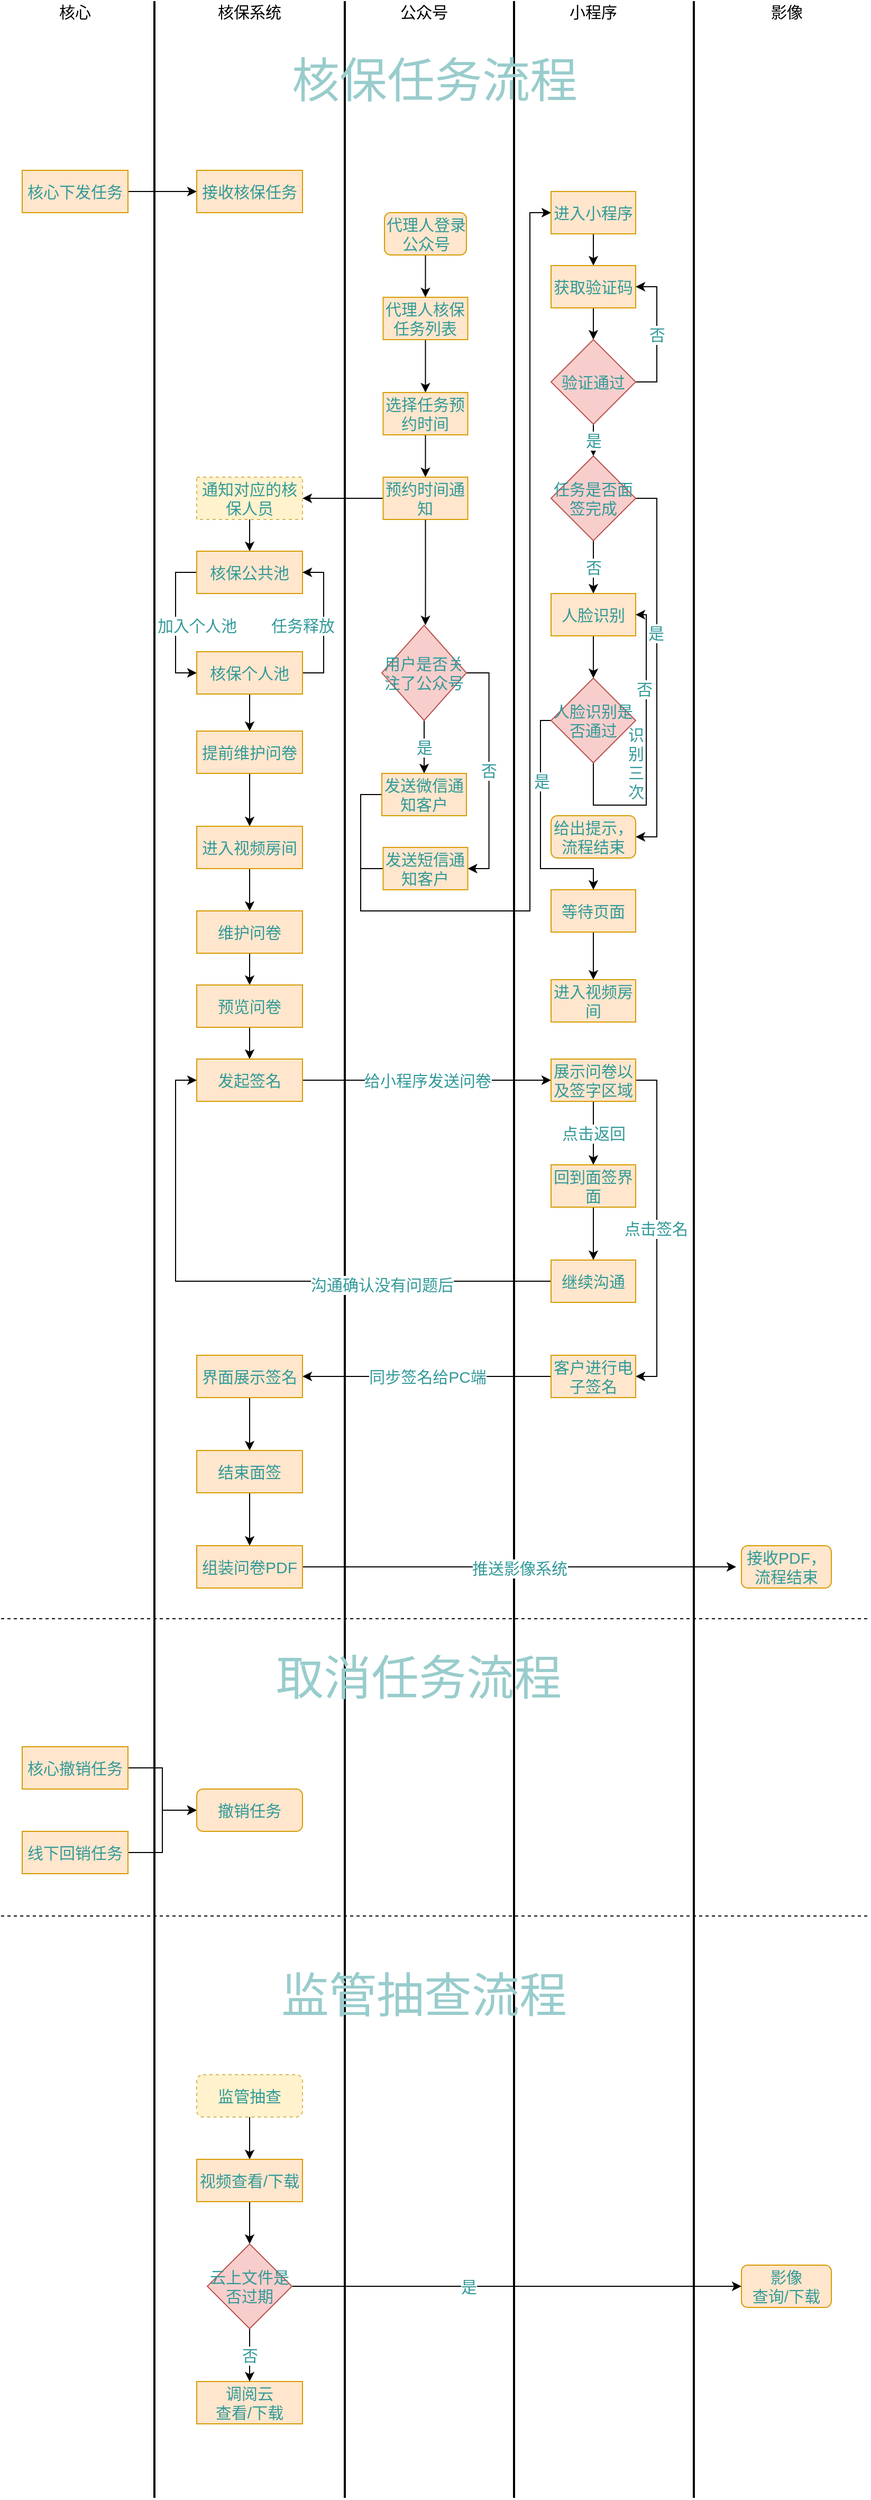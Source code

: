<mxfile version="13.6.6" type="github">
  <diagram id="C5RBs43oDa-KdzZeNtuy" name="Page-1">
    <mxGraphModel dx="1038" dy="1700" grid="1" gridSize="10" guides="1" tooltips="1" connect="1" arrows="1" fold="1" page="1" pageScale="1" pageWidth="827" pageHeight="1169" math="0" shadow="0">
      <root>
        <mxCell id="WIyWlLk6GJQsqaUBKTNV-0" />
        <mxCell id="WIyWlLk6GJQsqaUBKTNV-1" parent="WIyWlLk6GJQsqaUBKTNV-0" />
        <mxCell id="wz5FfJA9ymAUxzdKkV_o-2" value="" style="line;strokeWidth=2;direction=south;html=1;" parent="WIyWlLk6GJQsqaUBKTNV-1" vertex="1">
          <mxGeometry x="140" y="-360" width="10" height="2360" as="geometry" />
        </mxCell>
        <mxCell id="wz5FfJA9ymAUxzdKkV_o-3" value="" style="line;strokeWidth=2;direction=south;html=1;" parent="WIyWlLk6GJQsqaUBKTNV-1" vertex="1">
          <mxGeometry x="320" y="-360" width="10" height="2360" as="geometry" />
        </mxCell>
        <mxCell id="wz5FfJA9ymAUxzdKkV_o-4" value="" style="line;strokeWidth=2;direction=south;html=1;" parent="WIyWlLk6GJQsqaUBKTNV-1" vertex="1">
          <mxGeometry x="480" y="-360" width="10" height="2360" as="geometry" />
        </mxCell>
        <mxCell id="wz5FfJA9ymAUxzdKkV_o-5" value="核心" style="text;html=1;strokeColor=none;fillColor=none;align=center;verticalAlign=middle;whiteSpace=wrap;rounded=0;fontSize=15;" parent="WIyWlLk6GJQsqaUBKTNV-1" vertex="1">
          <mxGeometry x="50" y="-360" width="40" height="20" as="geometry" />
        </mxCell>
        <mxCell id="wz5FfJA9ymAUxzdKkV_o-6" value="核保系统" style="text;html=1;strokeColor=none;fillColor=none;align=center;verticalAlign=middle;whiteSpace=wrap;rounded=0;fontSize=15;" parent="WIyWlLk6GJQsqaUBKTNV-1" vertex="1">
          <mxGeometry x="200" y="-360" width="70" height="20" as="geometry" />
        </mxCell>
        <mxCell id="wz5FfJA9ymAUxzdKkV_o-7" value="公众号" style="text;html=1;strokeColor=none;fillColor=none;align=center;verticalAlign=middle;whiteSpace=wrap;rounded=0;fontSize=15;" parent="WIyWlLk6GJQsqaUBKTNV-1" vertex="1">
          <mxGeometry x="375" y="-360" width="50" height="20" as="geometry" />
        </mxCell>
        <mxCell id="wz5FfJA9ymAUxzdKkV_o-9" value="小程序" style="text;html=1;strokeColor=none;fillColor=none;align=center;verticalAlign=middle;whiteSpace=wrap;rounded=0;fontSize=15;" parent="WIyWlLk6GJQsqaUBKTNV-1" vertex="1">
          <mxGeometry x="535" y="-360" width="50" height="20" as="geometry" />
        </mxCell>
        <mxCell id="wz5FfJA9ymAUxzdKkV_o-11" value="" style="line;strokeWidth=2;direction=south;html=1;" parent="WIyWlLk6GJQsqaUBKTNV-1" vertex="1">
          <mxGeometry x="650" y="-360" width="10" height="2360" as="geometry" />
        </mxCell>
        <mxCell id="wz5FfJA9ymAUxzdKkV_o-12" value="影像" style="text;html=1;strokeColor=none;fillColor=none;align=center;verticalAlign=middle;whiteSpace=wrap;rounded=0;fontSize=15;" parent="WIyWlLk6GJQsqaUBKTNV-1" vertex="1">
          <mxGeometry x="717.5" y="-360" width="50" height="20" as="geometry" />
        </mxCell>
        <mxCell id="wz5FfJA9ymAUxzdKkV_o-16" style="edgeStyle=orthogonalEdgeStyle;rounded=0;orthogonalLoop=1;jettySize=auto;html=1;exitX=1;exitY=0.5;exitDx=0;exitDy=0;entryX=0;entryY=0.5;entryDx=0;entryDy=0;fontSize=15;" parent="WIyWlLk6GJQsqaUBKTNV-1" source="wz5FfJA9ymAUxzdKkV_o-13" target="wz5FfJA9ymAUxzdKkV_o-15" edge="1">
          <mxGeometry relative="1" as="geometry" />
        </mxCell>
        <mxCell id="wz5FfJA9ymAUxzdKkV_o-13" value="核心下发任务" style="rounded=0;whiteSpace=wrap;html=1;fontSize=15;fillColor=#ffe6cc;strokeColor=#d79b00;labelBackgroundColor=none;fontColor=#339999;" parent="WIyWlLk6GJQsqaUBKTNV-1" vertex="1">
          <mxGeometry x="20" y="-200" width="100" height="40" as="geometry" />
        </mxCell>
        <mxCell id="wz5FfJA9ymAUxzdKkV_o-127" style="edgeStyle=orthogonalEdgeStyle;rounded=0;orthogonalLoop=1;jettySize=auto;html=1;exitX=0.5;exitY=1;exitDx=0;exitDy=0;entryX=0.5;entryY=0;entryDx=0;entryDy=0;startArrow=none;startFill=0;endArrow=classic;endFill=1;fontSize=15;" parent="WIyWlLk6GJQsqaUBKTNV-1" source="wz5FfJA9ymAUxzdKkV_o-32" target="wz5FfJA9ymAUxzdKkV_o-17" edge="1">
          <mxGeometry relative="1" as="geometry" />
        </mxCell>
        <mxCell id="wz5FfJA9ymAUxzdKkV_o-15" value="接收核保任务" style="rounded=0;whiteSpace=wrap;html=1;fontSize=15;fillColor=#ffe6cc;strokeColor=#d79b00;fontColor=#339999;" parent="WIyWlLk6GJQsqaUBKTNV-1" vertex="1">
          <mxGeometry x="185" y="-200" width="100" height="40" as="geometry" />
        </mxCell>
        <mxCell id="B5FaXyL7EeVR0DssY-a--9" value="加入个人池" style="edgeStyle=orthogonalEdgeStyle;rounded=0;orthogonalLoop=1;jettySize=auto;html=1;exitX=0;exitY=0.5;exitDx=0;exitDy=0;entryX=0;entryY=0.5;entryDx=0;entryDy=0;fontSize=15;fontColor=#339999;" edge="1" parent="WIyWlLk6GJQsqaUBKTNV-1" source="wz5FfJA9ymAUxzdKkV_o-17" target="wz5FfJA9ymAUxzdKkV_o-19">
          <mxGeometry x="0.037" y="20" relative="1" as="geometry">
            <mxPoint as="offset" />
          </mxGeometry>
        </mxCell>
        <mxCell id="wz5FfJA9ymAUxzdKkV_o-17" value="核保公共池" style="rounded=0;whiteSpace=wrap;html=1;fontSize=15;fillColor=#ffe6cc;strokeColor=#d79b00;fontColor=#339999;" parent="WIyWlLk6GJQsqaUBKTNV-1" vertex="1">
          <mxGeometry x="185" y="160" width="100" height="40" as="geometry" />
        </mxCell>
        <mxCell id="wz5FfJA9ymAUxzdKkV_o-77" style="edgeStyle=orthogonalEdgeStyle;rounded=0;orthogonalLoop=1;jettySize=auto;html=1;exitX=0.5;exitY=1;exitDx=0;exitDy=0;entryX=0.5;entryY=0;entryDx=0;entryDy=0;startArrow=none;startFill=0;endArrow=classic;endFill=1;fontSize=15;" parent="WIyWlLk6GJQsqaUBKTNV-1" source="wz5FfJA9ymAUxzdKkV_o-19" target="wz5FfJA9ymAUxzdKkV_o-76" edge="1">
          <mxGeometry relative="1" as="geometry" />
        </mxCell>
        <mxCell id="B5FaXyL7EeVR0DssY-a--10" value="任务释放" style="edgeStyle=orthogonalEdgeStyle;rounded=0;orthogonalLoop=1;jettySize=auto;html=1;exitX=1;exitY=0.5;exitDx=0;exitDy=0;entryX=1;entryY=0.5;entryDx=0;entryDy=0;fontSize=15;fontColor=#339999;" edge="1" parent="WIyWlLk6GJQsqaUBKTNV-1" source="wz5FfJA9ymAUxzdKkV_o-19" target="wz5FfJA9ymAUxzdKkV_o-17">
          <mxGeometry x="-0.037" y="20" relative="1" as="geometry">
            <mxPoint as="offset" />
          </mxGeometry>
        </mxCell>
        <mxCell id="wz5FfJA9ymAUxzdKkV_o-19" value="核保个人池" style="rounded=0;whiteSpace=wrap;html=1;fontSize=15;fillColor=#ffe6cc;strokeColor=#d79b00;fontColor=#339999;" parent="WIyWlLk6GJQsqaUBKTNV-1" vertex="1">
          <mxGeometry x="185" y="255" width="100" height="40" as="geometry" />
        </mxCell>
        <mxCell id="wz5FfJA9ymAUxzdKkV_o-28" style="edgeStyle=orthogonalEdgeStyle;rounded=0;orthogonalLoop=1;jettySize=auto;html=1;exitX=0.5;exitY=1;exitDx=0;exitDy=0;entryX=0.5;entryY=0;entryDx=0;entryDy=0;fontSize=15;" parent="WIyWlLk6GJQsqaUBKTNV-1" source="wz5FfJA9ymAUxzdKkV_o-21" target="wz5FfJA9ymAUxzdKkV_o-26" edge="1">
          <mxGeometry relative="1" as="geometry" />
        </mxCell>
        <mxCell id="wz5FfJA9ymAUxzdKkV_o-21" value="代理人核保任务列表" style="rounded=0;whiteSpace=wrap;html=1;fontSize=15;fillColor=#ffe6cc;strokeColor=#d79b00;labelBackgroundColor=none;fontColor=#339999;" parent="WIyWlLk6GJQsqaUBKTNV-1" vertex="1">
          <mxGeometry x="361.25" y="-80" width="80" height="40" as="geometry" />
        </mxCell>
        <mxCell id="wz5FfJA9ymAUxzdKkV_o-23" style="edgeStyle=orthogonalEdgeStyle;rounded=0;orthogonalLoop=1;jettySize=auto;html=1;exitX=0.5;exitY=1;exitDx=0;exitDy=0;entryX=0.5;entryY=0;entryDx=0;entryDy=0;fontSize=15;" parent="WIyWlLk6GJQsqaUBKTNV-1" source="wz5FfJA9ymAUxzdKkV_o-22" target="wz5FfJA9ymAUxzdKkV_o-21" edge="1">
          <mxGeometry relative="1" as="geometry" />
        </mxCell>
        <mxCell id="wz5FfJA9ymAUxzdKkV_o-22" value="代理人登录公众号" style="rounded=1;whiteSpace=wrap;html=1;fontSize=15;fillColor=#ffe6cc;strokeColor=#d79b00;fontColor=#339999;" parent="WIyWlLk6GJQsqaUBKTNV-1" vertex="1">
          <mxGeometry x="362.5" y="-160" width="77.5" height="40" as="geometry" />
        </mxCell>
        <mxCell id="wz5FfJA9ymAUxzdKkV_o-30" style="edgeStyle=orthogonalEdgeStyle;rounded=0;orthogonalLoop=1;jettySize=auto;html=1;exitX=0.5;exitY=1;exitDx=0;exitDy=0;entryX=0.5;entryY=0;entryDx=0;entryDy=0;fontSize=15;" parent="WIyWlLk6GJQsqaUBKTNV-1" source="wz5FfJA9ymAUxzdKkV_o-26" target="wz5FfJA9ymAUxzdKkV_o-29" edge="1">
          <mxGeometry relative="1" as="geometry" />
        </mxCell>
        <mxCell id="wz5FfJA9ymAUxzdKkV_o-26" value="选择任务预约时间" style="rounded=0;whiteSpace=wrap;html=1;fontSize=15;fillColor=#ffe6cc;strokeColor=#d79b00;fontColor=#339999;" parent="WIyWlLk6GJQsqaUBKTNV-1" vertex="1">
          <mxGeometry x="361.25" y="10" width="80" height="40" as="geometry" />
        </mxCell>
        <mxCell id="wz5FfJA9ymAUxzdKkV_o-33" style="edgeStyle=orthogonalEdgeStyle;rounded=0;orthogonalLoop=1;jettySize=auto;html=1;exitX=0;exitY=0.5;exitDx=0;exitDy=0;entryX=1;entryY=0.5;entryDx=0;entryDy=0;fontSize=15;" parent="WIyWlLk6GJQsqaUBKTNV-1" source="wz5FfJA9ymAUxzdKkV_o-29" target="wz5FfJA9ymAUxzdKkV_o-32" edge="1">
          <mxGeometry relative="1" as="geometry" />
        </mxCell>
        <mxCell id="wz5FfJA9ymAUxzdKkV_o-36" style="edgeStyle=orthogonalEdgeStyle;rounded=0;orthogonalLoop=1;jettySize=auto;html=1;exitX=0.5;exitY=1;exitDx=0;exitDy=0;entryX=0.5;entryY=0;entryDx=0;entryDy=0;fontSize=15;" parent="WIyWlLk6GJQsqaUBKTNV-1" source="wz5FfJA9ymAUxzdKkV_o-29" edge="1">
          <mxGeometry relative="1" as="geometry">
            <mxPoint x="401.25" y="230" as="targetPoint" />
          </mxGeometry>
        </mxCell>
        <mxCell id="wz5FfJA9ymAUxzdKkV_o-29" value="预约时间通知" style="rounded=0;whiteSpace=wrap;html=1;fontSize=15;fillColor=#ffe6cc;strokeColor=#d79b00;fontColor=#339999;" parent="WIyWlLk6GJQsqaUBKTNV-1" vertex="1">
          <mxGeometry x="361.25" y="90" width="80" height="40" as="geometry" />
        </mxCell>
        <mxCell id="wz5FfJA9ymAUxzdKkV_o-41" value="是" style="edgeStyle=orthogonalEdgeStyle;rounded=0;orthogonalLoop=1;jettySize=auto;html=1;exitX=0.5;exitY=1;exitDx=0;exitDy=0;entryX=0.5;entryY=0;entryDx=0;entryDy=0;fontSize=15;fontColor=#339999;" parent="WIyWlLk6GJQsqaUBKTNV-1" source="wz5FfJA9ymAUxzdKkV_o-37" target="wz5FfJA9ymAUxzdKkV_o-39" edge="1">
          <mxGeometry relative="1" as="geometry" />
        </mxCell>
        <mxCell id="wz5FfJA9ymAUxzdKkV_o-42" value="否" style="edgeStyle=orthogonalEdgeStyle;rounded=0;orthogonalLoop=1;jettySize=auto;html=1;exitX=1;exitY=0.5;exitDx=0;exitDy=0;entryX=1;entryY=0.5;entryDx=0;entryDy=0;fontSize=15;fontColor=#339999;" parent="WIyWlLk6GJQsqaUBKTNV-1" source="wz5FfJA9ymAUxzdKkV_o-37" target="wz5FfJA9ymAUxzdKkV_o-40" edge="1">
          <mxGeometry relative="1" as="geometry" />
        </mxCell>
        <mxCell id="wz5FfJA9ymAUxzdKkV_o-37" value="用户是否关注了公众号" style="rhombus;whiteSpace=wrap;html=1;fontSize=15;fillColor=#f8cecc;strokeColor=#b85450;fontColor=#339999;" parent="WIyWlLk6GJQsqaUBKTNV-1" vertex="1">
          <mxGeometry x="360" y="230" width="80" height="90" as="geometry" />
        </mxCell>
        <mxCell id="wz5FfJA9ymAUxzdKkV_o-51" style="edgeStyle=orthogonalEdgeStyle;rounded=0;orthogonalLoop=1;jettySize=auto;html=1;exitX=0;exitY=0.5;exitDx=0;exitDy=0;startArrow=none;startFill=0;endArrow=none;endFill=0;fontSize=15;" parent="WIyWlLk6GJQsqaUBKTNV-1" source="wz5FfJA9ymAUxzdKkV_o-39" edge="1">
          <mxGeometry relative="1" as="geometry">
            <mxPoint x="410" y="500" as="targetPoint" />
            <Array as="points">
              <mxPoint x="340" y="390" />
              <mxPoint x="340" y="500" />
            </Array>
          </mxGeometry>
        </mxCell>
        <mxCell id="wz5FfJA9ymAUxzdKkV_o-39" value="发送微信通知客户" style="rounded=0;whiteSpace=wrap;html=1;fontSize=15;fillColor=#ffe6cc;strokeColor=#d79b00;fontColor=#339999;" parent="WIyWlLk6GJQsqaUBKTNV-1" vertex="1">
          <mxGeometry x="360" y="370" width="80" height="40" as="geometry" />
        </mxCell>
        <mxCell id="wz5FfJA9ymAUxzdKkV_o-49" style="edgeStyle=orthogonalEdgeStyle;rounded=0;orthogonalLoop=1;jettySize=auto;html=1;exitX=0.5;exitY=1;exitDx=0;exitDy=0;entryX=0;entryY=0.5;entryDx=0;entryDy=0;startArrow=none;startFill=0;endArrow=classic;endFill=1;fontSize=15;" parent="WIyWlLk6GJQsqaUBKTNV-1" source="wz5FfJA9ymAUxzdKkV_o-40" target="wz5FfJA9ymAUxzdKkV_o-43" edge="1">
          <mxGeometry relative="1" as="geometry">
            <Array as="points">
              <mxPoint x="401" y="460" />
              <mxPoint x="340" y="460" />
              <mxPoint x="340" y="500" />
              <mxPoint x="500" y="500" />
              <mxPoint x="500" y="-160" />
            </Array>
          </mxGeometry>
        </mxCell>
        <mxCell id="wz5FfJA9ymAUxzdKkV_o-40" value="发送短信通知客户" style="rounded=0;whiteSpace=wrap;html=1;fontSize=15;fillColor=#ffe6cc;strokeColor=#d79b00;fontColor=#339999;" parent="WIyWlLk6GJQsqaUBKTNV-1" vertex="1">
          <mxGeometry x="361.25" y="440" width="80" height="40" as="geometry" />
        </mxCell>
        <mxCell id="wz5FfJA9ymAUxzdKkV_o-53" style="edgeStyle=orthogonalEdgeStyle;rounded=0;orthogonalLoop=1;jettySize=auto;html=1;exitX=0.5;exitY=1;exitDx=0;exitDy=0;entryX=0.5;entryY=0;entryDx=0;entryDy=0;startArrow=none;startFill=0;endArrow=classic;endFill=1;fontSize=15;" parent="WIyWlLk6GJQsqaUBKTNV-1" source="wz5FfJA9ymAUxzdKkV_o-43" target="wz5FfJA9ymAUxzdKkV_o-52" edge="1">
          <mxGeometry relative="1" as="geometry" />
        </mxCell>
        <mxCell id="wz5FfJA9ymAUxzdKkV_o-43" value="进入小程序" style="rounded=0;whiteSpace=wrap;html=1;fontSize=15;fillColor=#ffe6cc;strokeColor=#d79b00;fontColor=#339999;" parent="WIyWlLk6GJQsqaUBKTNV-1" vertex="1">
          <mxGeometry x="520" y="-180" width="80" height="40" as="geometry" />
        </mxCell>
        <mxCell id="wz5FfJA9ymAUxzdKkV_o-70" style="edgeStyle=orthogonalEdgeStyle;rounded=0;orthogonalLoop=1;jettySize=auto;html=1;exitX=0.5;exitY=1;exitDx=0;exitDy=0;entryX=0.5;entryY=0;entryDx=0;entryDy=0;startArrow=none;startFill=0;endArrow=classic;endFill=1;fontSize=15;" parent="WIyWlLk6GJQsqaUBKTNV-1" source="wz5FfJA9ymAUxzdKkV_o-52" target="wz5FfJA9ymAUxzdKkV_o-56" edge="1">
          <mxGeometry relative="1" as="geometry" />
        </mxCell>
        <mxCell id="wz5FfJA9ymAUxzdKkV_o-52" value="获取验证码" style="rounded=0;whiteSpace=wrap;html=1;fontSize=15;fillColor=#ffe6cc;strokeColor=#d79b00;fontColor=#339999;" parent="WIyWlLk6GJQsqaUBKTNV-1" vertex="1">
          <mxGeometry x="520" y="-110" width="80" height="40" as="geometry" />
        </mxCell>
        <mxCell id="wz5FfJA9ymAUxzdKkV_o-57" value="否" style="edgeStyle=orthogonalEdgeStyle;rounded=0;orthogonalLoop=1;jettySize=auto;html=1;exitX=1;exitY=0.5;exitDx=0;exitDy=0;entryX=1;entryY=0.5;entryDx=0;entryDy=0;startArrow=none;startFill=0;endArrow=classic;endFill=1;fontSize=15;fontColor=#339999;" parent="WIyWlLk6GJQsqaUBKTNV-1" source="wz5FfJA9ymAUxzdKkV_o-56" target="wz5FfJA9ymAUxzdKkV_o-52" edge="1">
          <mxGeometry relative="1" as="geometry" />
        </mxCell>
        <mxCell id="wz5FfJA9ymAUxzdKkV_o-69" value="是" style="edgeStyle=orthogonalEdgeStyle;rounded=0;orthogonalLoop=1;jettySize=auto;html=1;exitX=0.5;exitY=1;exitDx=0;exitDy=0;entryX=0.5;entryY=0;entryDx=0;entryDy=0;startArrow=none;startFill=0;endArrow=classic;endFill=1;fontSize=15;fontColor=#339999;" parent="WIyWlLk6GJQsqaUBKTNV-1" source="wz5FfJA9ymAUxzdKkV_o-56" target="wz5FfJA9ymAUxzdKkV_o-60" edge="1">
          <mxGeometry relative="1" as="geometry" />
        </mxCell>
        <mxCell id="wz5FfJA9ymAUxzdKkV_o-56" value="验证通过" style="rhombus;whiteSpace=wrap;html=1;fontSize=15;fillColor=#f8cecc;strokeColor=#b85450;fontColor=#339999;" parent="WIyWlLk6GJQsqaUBKTNV-1" vertex="1">
          <mxGeometry x="520" y="-40" width="80" height="80" as="geometry" />
        </mxCell>
        <mxCell id="wz5FfJA9ymAUxzdKkV_o-68" value="否" style="edgeStyle=orthogonalEdgeStyle;rounded=0;orthogonalLoop=1;jettySize=auto;html=1;exitX=0.5;exitY=1;exitDx=0;exitDy=0;entryX=0.5;entryY=0;entryDx=0;entryDy=0;startArrow=none;startFill=0;endArrow=classic;endFill=1;fontSize=15;fontColor=#339999;" parent="WIyWlLk6GJQsqaUBKTNV-1" source="wz5FfJA9ymAUxzdKkV_o-60" target="wz5FfJA9ymAUxzdKkV_o-64" edge="1">
          <mxGeometry relative="1" as="geometry" />
        </mxCell>
        <mxCell id="wz5FfJA9ymAUxzdKkV_o-71" style="edgeStyle=orthogonalEdgeStyle;rounded=0;orthogonalLoop=1;jettySize=auto;html=1;exitX=1;exitY=0.5;exitDx=0;exitDy=0;entryX=1;entryY=0.5;entryDx=0;entryDy=0;startArrow=none;startFill=0;endArrow=classic;endFill=1;fontSize=15;" parent="WIyWlLk6GJQsqaUBKTNV-1" source="wz5FfJA9ymAUxzdKkV_o-60" target="wz5FfJA9ymAUxzdKkV_o-66" edge="1" treatAsSingle="0">
          <mxGeometry relative="1" as="geometry" />
        </mxCell>
        <mxCell id="wz5FfJA9ymAUxzdKkV_o-72" value="是" style="edgeLabel;html=1;align=center;verticalAlign=middle;resizable=0;points=[];fontSize=15;fontColor=#339999;" parent="wz5FfJA9ymAUxzdKkV_o-71" vertex="1" connectable="0">
          <mxGeometry x="-0.186" y="-1" relative="1" as="geometry">
            <mxPoint as="offset" />
          </mxGeometry>
        </mxCell>
        <mxCell id="wz5FfJA9ymAUxzdKkV_o-60" value="任务是否面签完成" style="rhombus;whiteSpace=wrap;html=1;fontSize=15;fillColor=#f8cecc;strokeColor=#b85450;fontColor=#339999;" parent="WIyWlLk6GJQsqaUBKTNV-1" vertex="1">
          <mxGeometry x="520" y="70" width="80" height="80" as="geometry" />
        </mxCell>
        <mxCell id="B5FaXyL7EeVR0DssY-a--3" style="edgeStyle=orthogonalEdgeStyle;rounded=0;orthogonalLoop=1;jettySize=auto;html=1;exitX=0.5;exitY=1;exitDx=0;exitDy=0;" edge="1" parent="WIyWlLk6GJQsqaUBKTNV-1" source="wz5FfJA9ymAUxzdKkV_o-64" target="B5FaXyL7EeVR0DssY-a--2">
          <mxGeometry relative="1" as="geometry" />
        </mxCell>
        <mxCell id="wz5FfJA9ymAUxzdKkV_o-64" value="人脸识别" style="rounded=0;whiteSpace=wrap;html=1;fontSize=15;fillColor=#ffe6cc;strokeColor=#d79b00;fontColor=#339999;" parent="WIyWlLk6GJQsqaUBKTNV-1" vertex="1">
          <mxGeometry x="520" y="200" width="80" height="40" as="geometry" />
        </mxCell>
        <mxCell id="wz5FfJA9ymAUxzdKkV_o-66" value="给出提示，流程结束" style="rounded=1;whiteSpace=wrap;html=1;fontSize=15;fillColor=#ffe6cc;strokeColor=#d79b00;fontColor=#339999;" parent="WIyWlLk6GJQsqaUBKTNV-1" vertex="1">
          <mxGeometry x="520" y="410" width="80" height="40" as="geometry" />
        </mxCell>
        <mxCell id="wz5FfJA9ymAUxzdKkV_o-82" style="edgeStyle=orthogonalEdgeStyle;rounded=0;orthogonalLoop=1;jettySize=auto;html=1;exitX=0.5;exitY=1;exitDx=0;exitDy=0;entryX=0.5;entryY=0;entryDx=0;entryDy=0;startArrow=none;startFill=0;endArrow=classic;endFill=1;fontSize=15;" parent="WIyWlLk6GJQsqaUBKTNV-1" source="wz5FfJA9ymAUxzdKkV_o-75" target="wz5FfJA9ymAUxzdKkV_o-81" edge="1">
          <mxGeometry relative="1" as="geometry" />
        </mxCell>
        <mxCell id="wz5FfJA9ymAUxzdKkV_o-75" value="等待页面" style="rounded=0;whiteSpace=wrap;html=1;fontSize=15;fillColor=#ffe6cc;strokeColor=#d79b00;fontColor=#339999;" parent="WIyWlLk6GJQsqaUBKTNV-1" vertex="1">
          <mxGeometry x="520" y="480" width="80" height="40" as="geometry" />
        </mxCell>
        <mxCell id="B5FaXyL7EeVR0DssY-a--1" style="edgeStyle=orthogonalEdgeStyle;rounded=0;orthogonalLoop=1;jettySize=auto;html=1;exitX=0.5;exitY=1;exitDx=0;exitDy=0;entryX=0.5;entryY=0;entryDx=0;entryDy=0;" edge="1" parent="WIyWlLk6GJQsqaUBKTNV-1" source="wz5FfJA9ymAUxzdKkV_o-76" target="wz5FfJA9ymAUxzdKkV_o-79">
          <mxGeometry relative="1" as="geometry" />
        </mxCell>
        <mxCell id="wz5FfJA9ymAUxzdKkV_o-76" value="提前维护问卷" style="rounded=0;whiteSpace=wrap;html=1;fontSize=15;fillColor=#ffe6cc;strokeColor=#d79b00;fontColor=#339999;" parent="WIyWlLk6GJQsqaUBKTNV-1" vertex="1">
          <mxGeometry x="185" y="330" width="100" height="40" as="geometry" />
        </mxCell>
        <mxCell id="wz5FfJA9ymAUxzdKkV_o-84" style="edgeStyle=orthogonalEdgeStyle;rounded=0;orthogonalLoop=1;jettySize=auto;html=1;exitX=0.5;exitY=1;exitDx=0;exitDy=0;startArrow=none;startFill=0;endArrow=classic;endFill=1;fontSize=15;" parent="WIyWlLk6GJQsqaUBKTNV-1" source="wz5FfJA9ymAUxzdKkV_o-79" edge="1">
          <mxGeometry relative="1" as="geometry">
            <mxPoint x="235" y="500" as="targetPoint" />
          </mxGeometry>
        </mxCell>
        <mxCell id="wz5FfJA9ymAUxzdKkV_o-79" value="进入视频房间" style="rounded=0;whiteSpace=wrap;html=1;fontSize=15;fillColor=#ffe6cc;strokeColor=#d79b00;fontColor=#339999;" parent="WIyWlLk6GJQsqaUBKTNV-1" vertex="1">
          <mxGeometry x="185" y="420" width="100" height="40" as="geometry" />
        </mxCell>
        <mxCell id="wz5FfJA9ymAUxzdKkV_o-81" value="进入视频房间" style="rounded=0;whiteSpace=wrap;html=1;fontSize=15;fillColor=#ffe6cc;strokeColor=#d79b00;fontColor=#339999;" parent="WIyWlLk6GJQsqaUBKTNV-1" vertex="1">
          <mxGeometry x="520" y="565" width="80" height="40" as="geometry" />
        </mxCell>
        <mxCell id="wz5FfJA9ymAUxzdKkV_o-87" style="edgeStyle=orthogonalEdgeStyle;rounded=0;orthogonalLoop=1;jettySize=auto;html=1;exitX=0.5;exitY=1;exitDx=0;exitDy=0;entryX=0.5;entryY=0;entryDx=0;entryDy=0;startArrow=none;startFill=0;endArrow=classic;endFill=1;fontSize=15;" parent="WIyWlLk6GJQsqaUBKTNV-1" source="wz5FfJA9ymAUxzdKkV_o-85" target="wz5FfJA9ymAUxzdKkV_o-86" edge="1">
          <mxGeometry relative="1" as="geometry" />
        </mxCell>
        <mxCell id="wz5FfJA9ymAUxzdKkV_o-85" value="维护问卷" style="rounded=0;whiteSpace=wrap;html=1;fontSize=15;fillColor=#ffe6cc;strokeColor=#d79b00;fontColor=#339999;" parent="WIyWlLk6GJQsqaUBKTNV-1" vertex="1">
          <mxGeometry x="185" y="500" width="100" height="40" as="geometry" />
        </mxCell>
        <mxCell id="wz5FfJA9ymAUxzdKkV_o-89" style="edgeStyle=orthogonalEdgeStyle;rounded=0;orthogonalLoop=1;jettySize=auto;html=1;exitX=0.5;exitY=1;exitDx=0;exitDy=0;entryX=0.5;entryY=0;entryDx=0;entryDy=0;startArrow=none;startFill=0;endArrow=classic;endFill=1;fontSize=15;" parent="WIyWlLk6GJQsqaUBKTNV-1" source="wz5FfJA9ymAUxzdKkV_o-86" target="wz5FfJA9ymAUxzdKkV_o-88" edge="1">
          <mxGeometry relative="1" as="geometry" />
        </mxCell>
        <mxCell id="wz5FfJA9ymAUxzdKkV_o-86" value="预览问卷" style="rounded=0;whiteSpace=wrap;html=1;fontSize=15;fillColor=#ffe6cc;strokeColor=#d79b00;fontColor=#339999;" parent="WIyWlLk6GJQsqaUBKTNV-1" vertex="1">
          <mxGeometry x="185" y="570" width="100" height="40" as="geometry" />
        </mxCell>
        <mxCell id="wz5FfJA9ymAUxzdKkV_o-91" value="给小程序发送问卷" style="edgeStyle=orthogonalEdgeStyle;rounded=0;orthogonalLoop=1;jettySize=auto;html=1;exitX=1;exitY=0.5;exitDx=0;exitDy=0;entryX=0;entryY=0.5;entryDx=0;entryDy=0;startArrow=none;startFill=0;endArrow=classic;endFill=1;fontSize=15;fontColor=#339999;" parent="WIyWlLk6GJQsqaUBKTNV-1" source="wz5FfJA9ymAUxzdKkV_o-88" target="wz5FfJA9ymAUxzdKkV_o-90" edge="1">
          <mxGeometry relative="1" as="geometry" />
        </mxCell>
        <mxCell id="wz5FfJA9ymAUxzdKkV_o-88" value="发起签名" style="rounded=0;whiteSpace=wrap;html=1;fontSize=15;fillColor=#ffe6cc;strokeColor=#d79b00;fontColor=#339999;" parent="WIyWlLk6GJQsqaUBKTNV-1" vertex="1">
          <mxGeometry x="185" y="640" width="100" height="40" as="geometry" />
        </mxCell>
        <mxCell id="wz5FfJA9ymAUxzdKkV_o-94" value="点击返回" style="edgeStyle=orthogonalEdgeStyle;rounded=0;orthogonalLoop=1;jettySize=auto;html=1;exitX=0.5;exitY=1;exitDx=0;exitDy=0;entryX=0.5;entryY=0;entryDx=0;entryDy=0;startArrow=none;startFill=0;endArrow=classic;endFill=1;fontSize=15;fontColor=#339999;" parent="WIyWlLk6GJQsqaUBKTNV-1" source="wz5FfJA9ymAUxzdKkV_o-90" target="wz5FfJA9ymAUxzdKkV_o-93" edge="1">
          <mxGeometry relative="1" as="geometry" />
        </mxCell>
        <mxCell id="wz5FfJA9ymAUxzdKkV_o-96" style="edgeStyle=orthogonalEdgeStyle;rounded=0;orthogonalLoop=1;jettySize=auto;html=1;exitX=1;exitY=0.5;exitDx=0;exitDy=0;entryX=1;entryY=0.5;entryDx=0;entryDy=0;startArrow=none;startFill=0;endArrow=classic;endFill=1;fontSize=15;" parent="WIyWlLk6GJQsqaUBKTNV-1" source="wz5FfJA9ymAUxzdKkV_o-90" target="wz5FfJA9ymAUxzdKkV_o-95" edge="1" treatAsSingle="0">
          <mxGeometry relative="1" as="geometry" />
        </mxCell>
        <mxCell id="wz5FfJA9ymAUxzdKkV_o-97" value="点击签名" style="edgeLabel;html=1;align=center;verticalAlign=middle;resizable=0;points=[];fontSize=15;fontColor=#339999;" parent="wz5FfJA9ymAUxzdKkV_o-96" vertex="1" connectable="0">
          <mxGeometry x="-0.171" y="-1" relative="1" as="geometry">
            <mxPoint y="27" as="offset" />
          </mxGeometry>
        </mxCell>
        <mxCell id="wz5FfJA9ymAUxzdKkV_o-90" value="展示问卷以及签字区域" style="rounded=0;whiteSpace=wrap;html=1;fontSize=15;fillColor=#ffe6cc;strokeColor=#d79b00;fontColor=#339999;" parent="WIyWlLk6GJQsqaUBKTNV-1" vertex="1">
          <mxGeometry x="520" y="640" width="80" height="40" as="geometry" />
        </mxCell>
        <mxCell id="wz5FfJA9ymAUxzdKkV_o-100" style="edgeStyle=orthogonalEdgeStyle;rounded=0;orthogonalLoop=1;jettySize=auto;html=1;exitX=0.5;exitY=1;exitDx=0;exitDy=0;entryX=0.5;entryY=0;entryDx=0;entryDy=0;startArrow=none;startFill=0;endArrow=classic;endFill=1;fontSize=15;" parent="WIyWlLk6GJQsqaUBKTNV-1" source="wz5FfJA9ymAUxzdKkV_o-93" edge="1">
          <mxGeometry relative="1" as="geometry">
            <mxPoint x="560" y="830" as="targetPoint" />
          </mxGeometry>
        </mxCell>
        <mxCell id="wz5FfJA9ymAUxzdKkV_o-93" value="回到面签界面" style="rounded=0;whiteSpace=wrap;html=1;fontSize=15;fillColor=#ffe6cc;strokeColor=#d79b00;fontColor=#339999;" parent="WIyWlLk6GJQsqaUBKTNV-1" vertex="1">
          <mxGeometry x="520" y="740" width="80" height="40" as="geometry" />
        </mxCell>
        <mxCell id="wz5FfJA9ymAUxzdKkV_o-106" style="edgeStyle=orthogonalEdgeStyle;rounded=0;orthogonalLoop=1;jettySize=auto;html=1;exitX=0;exitY=0.5;exitDx=0;exitDy=0;entryX=1;entryY=0.5;entryDx=0;entryDy=0;startArrow=none;startFill=0;endArrow=classic;endFill=1;fontSize=15;" parent="WIyWlLk6GJQsqaUBKTNV-1" source="wz5FfJA9ymAUxzdKkV_o-95" target="wz5FfJA9ymAUxzdKkV_o-105" edge="1" treatAsSingle="0">
          <mxGeometry relative="1" as="geometry" />
        </mxCell>
        <mxCell id="wz5FfJA9ymAUxzdKkV_o-107" value="同步签名给PC端" style="edgeLabel;html=1;align=center;verticalAlign=middle;resizable=0;points=[];fontSize=15;fontColor=#339999;" parent="wz5FfJA9ymAUxzdKkV_o-106" vertex="1" connectable="0">
          <mxGeometry x="0.193" y="2" relative="1" as="geometry">
            <mxPoint x="22.5" y="-2" as="offset" />
          </mxGeometry>
        </mxCell>
        <mxCell id="wz5FfJA9ymAUxzdKkV_o-95" value="客户进行电子签名" style="rounded=0;whiteSpace=wrap;html=1;fontSize=15;fillColor=#ffe6cc;strokeColor=#d79b00;fontColor=#339999;" parent="WIyWlLk6GJQsqaUBKTNV-1" vertex="1">
          <mxGeometry x="520" y="920" width="80" height="40" as="geometry" />
        </mxCell>
        <mxCell id="wz5FfJA9ymAUxzdKkV_o-102" style="edgeStyle=orthogonalEdgeStyle;rounded=0;orthogonalLoop=1;jettySize=auto;html=1;exitX=0;exitY=0.5;exitDx=0;exitDy=0;entryX=0;entryY=0.5;entryDx=0;entryDy=0;startArrow=none;startFill=0;endArrow=classic;endFill=1;fontSize=15;" parent="WIyWlLk6GJQsqaUBKTNV-1" source="wz5FfJA9ymAUxzdKkV_o-101" target="wz5FfJA9ymAUxzdKkV_o-88" edge="1" treatAsSingle="0">
          <mxGeometry relative="1" as="geometry" />
        </mxCell>
        <mxCell id="wz5FfJA9ymAUxzdKkV_o-103" value="沟通确认没有问题后" style="edgeLabel;html=1;align=center;verticalAlign=middle;resizable=0;points=[];fontSize=15;fontColor=#339999;" parent="wz5FfJA9ymAUxzdKkV_o-102" vertex="1" connectable="0">
          <mxGeometry x="-0.433" y="3" relative="1" as="geometry">
            <mxPoint as="offset" />
          </mxGeometry>
        </mxCell>
        <mxCell id="wz5FfJA9ymAUxzdKkV_o-101" value="继续沟通" style="rounded=0;whiteSpace=wrap;html=1;fontSize=15;fillColor=#ffe6cc;strokeColor=#d79b00;fontColor=#339999;" parent="WIyWlLk6GJQsqaUBKTNV-1" vertex="1">
          <mxGeometry x="520" y="830" width="80" height="40" as="geometry" />
        </mxCell>
        <mxCell id="wz5FfJA9ymAUxzdKkV_o-108" style="edgeStyle=orthogonalEdgeStyle;rounded=0;orthogonalLoop=1;jettySize=auto;html=1;exitX=0.5;exitY=1;exitDx=0;exitDy=0;startArrow=none;startFill=0;endArrow=classic;endFill=1;fontSize=15;" parent="WIyWlLk6GJQsqaUBKTNV-1" source="wz5FfJA9ymAUxzdKkV_o-105" edge="1">
          <mxGeometry relative="1" as="geometry">
            <mxPoint x="235" y="1010" as="targetPoint" />
          </mxGeometry>
        </mxCell>
        <mxCell id="wz5FfJA9ymAUxzdKkV_o-105" value="界面展示签名" style="rounded=0;whiteSpace=wrap;html=1;fontSize=15;fillColor=#ffe6cc;strokeColor=#d79b00;fontColor=#339999;" parent="WIyWlLk6GJQsqaUBKTNV-1" vertex="1">
          <mxGeometry x="185" y="920" width="100" height="40" as="geometry" />
        </mxCell>
        <mxCell id="wz5FfJA9ymAUxzdKkV_o-113" style="edgeStyle=orthogonalEdgeStyle;rounded=0;orthogonalLoop=1;jettySize=auto;html=1;exitX=0.5;exitY=1;exitDx=0;exitDy=0;entryX=0.5;entryY=0;entryDx=0;entryDy=0;startArrow=none;startFill=0;endArrow=classic;endFill=1;fontSize=15;" parent="WIyWlLk6GJQsqaUBKTNV-1" source="wz5FfJA9ymAUxzdKkV_o-109" target="wz5FfJA9ymAUxzdKkV_o-112" edge="1">
          <mxGeometry relative="1" as="geometry" />
        </mxCell>
        <mxCell id="wz5FfJA9ymAUxzdKkV_o-109" value="结束面签" style="rounded=0;whiteSpace=wrap;html=1;fontSize=15;fillColor=#ffe6cc;strokeColor=#d79b00;fontColor=#339999;" parent="WIyWlLk6GJQsqaUBKTNV-1" vertex="1">
          <mxGeometry x="185" y="1010" width="100" height="40" as="geometry" />
        </mxCell>
        <mxCell id="wz5FfJA9ymAUxzdKkV_o-116" value="推送影像系统" style="edgeStyle=orthogonalEdgeStyle;rounded=0;orthogonalLoop=1;jettySize=auto;html=1;exitX=1;exitY=0.5;exitDx=0;exitDy=0;startArrow=none;startFill=0;endArrow=classic;endFill=1;fontSize=15;fontColor=#339999;" parent="WIyWlLk6GJQsqaUBKTNV-1" source="wz5FfJA9ymAUxzdKkV_o-112" edge="1">
          <mxGeometry relative="1" as="geometry">
            <mxPoint x="695" y="1120" as="targetPoint" />
          </mxGeometry>
        </mxCell>
        <mxCell id="wz5FfJA9ymAUxzdKkV_o-112" value="组装问卷PDF" style="rounded=0;whiteSpace=wrap;html=1;fontSize=15;fillColor=#ffe6cc;strokeColor=#d79b00;fontColor=#339999;" parent="WIyWlLk6GJQsqaUBKTNV-1" vertex="1">
          <mxGeometry x="185" y="1100" width="100" height="40" as="geometry" />
        </mxCell>
        <mxCell id="wz5FfJA9ymAUxzdKkV_o-135" style="edgeStyle=orthogonalEdgeStyle;rounded=0;orthogonalLoop=1;jettySize=auto;html=1;exitX=1;exitY=0.5;exitDx=0;exitDy=0;entryX=0;entryY=0.5;entryDx=0;entryDy=0;startArrow=none;startFill=0;endArrow=classic;endFill=1;fontSize=15;" parent="WIyWlLk6GJQsqaUBKTNV-1" source="wz5FfJA9ymAUxzdKkV_o-117" target="wz5FfJA9ymAUxzdKkV_o-132" edge="1">
          <mxGeometry relative="1" as="geometry" />
        </mxCell>
        <mxCell id="wz5FfJA9ymAUxzdKkV_o-117" value="核心撤销任务" style="rounded=0;whiteSpace=wrap;html=1;fontSize=15;fillColor=#ffe6cc;strokeColor=#d79b00;fontColor=#339999;" parent="WIyWlLk6GJQsqaUBKTNV-1" vertex="1">
          <mxGeometry x="20" y="1290" width="100" height="40" as="geometry" />
        </mxCell>
        <mxCell id="wz5FfJA9ymAUxzdKkV_o-121" value="接收PDF，流程结束" style="rounded=1;whiteSpace=wrap;html=1;fontSize=15;fillColor=#ffe6cc;strokeColor=#d79b00;fontColor=#339999;" parent="WIyWlLk6GJQsqaUBKTNV-1" vertex="1">
          <mxGeometry x="700" y="1100" width="85" height="40" as="geometry" />
        </mxCell>
        <mxCell id="wz5FfJA9ymAUxzdKkV_o-136" style="edgeStyle=orthogonalEdgeStyle;rounded=0;orthogonalLoop=1;jettySize=auto;html=1;exitX=1;exitY=0.5;exitDx=0;exitDy=0;entryX=0;entryY=0.5;entryDx=0;entryDy=0;startArrow=none;startFill=0;endArrow=classic;endFill=1;fontSize=15;" parent="WIyWlLk6GJQsqaUBKTNV-1" source="wz5FfJA9ymAUxzdKkV_o-123" target="wz5FfJA9ymAUxzdKkV_o-132" edge="1">
          <mxGeometry relative="1" as="geometry" />
        </mxCell>
        <mxCell id="wz5FfJA9ymAUxzdKkV_o-123" value="线下回销任务" style="rounded=0;whiteSpace=wrap;html=1;fontSize=15;fillColor=#ffe6cc;strokeColor=#d79b00;fontColor=#339999;" parent="WIyWlLk6GJQsqaUBKTNV-1" vertex="1">
          <mxGeometry x="20" y="1370" width="100" height="40" as="geometry" />
        </mxCell>
        <mxCell id="wz5FfJA9ymAUxzdKkV_o-132" value="撤销任务" style="rounded=1;whiteSpace=wrap;html=1;fontSize=15;fillColor=#ffe6cc;strokeColor=#d79b00;fontColor=#339999;" parent="WIyWlLk6GJQsqaUBKTNV-1" vertex="1">
          <mxGeometry x="185" y="1330" width="100" height="40" as="geometry" />
        </mxCell>
        <mxCell id="wz5FfJA9ymAUxzdKkV_o-140" style="edgeStyle=orthogonalEdgeStyle;rounded=0;orthogonalLoop=1;jettySize=auto;html=1;entryX=0.5;entryY=0;entryDx=0;entryDy=0;startArrow=none;startFill=0;endArrow=classic;endFill=1;fontSize=15;" parent="WIyWlLk6GJQsqaUBKTNV-1" source="wz5FfJA9ymAUxzdKkV_o-134" edge="1">
          <mxGeometry relative="1" as="geometry">
            <mxPoint x="235" y="1680" as="targetPoint" />
          </mxGeometry>
        </mxCell>
        <mxCell id="wz5FfJA9ymAUxzdKkV_o-134" value="监管抽查" style="rounded=1;whiteSpace=wrap;html=1;fontSize=15;dashed=1;fillColor=#fff2cc;strokeColor=#d6b656;fontColor=#339999;" parent="WIyWlLk6GJQsqaUBKTNV-1" vertex="1">
          <mxGeometry x="185" y="1600" width="100" height="40" as="geometry" />
        </mxCell>
        <mxCell id="wz5FfJA9ymAUxzdKkV_o-139" value="影像&lt;br&gt;查询/下载" style="rounded=1;whiteSpace=wrap;html=1;fontSize=15;fillColor=#ffe6cc;strokeColor=#d79b00;fontColor=#339999;" parent="WIyWlLk6GJQsqaUBKTNV-1" vertex="1">
          <mxGeometry x="700" y="1780" width="85" height="40" as="geometry" />
        </mxCell>
        <mxCell id="wz5FfJA9ymAUxzdKkV_o-142" style="edgeStyle=orthogonalEdgeStyle;rounded=0;orthogonalLoop=1;jettySize=auto;html=1;exitX=0.5;exitY=1;exitDx=0;exitDy=0;startArrow=none;startFill=0;endArrow=classic;endFill=1;fontSize=15;" parent="WIyWlLk6GJQsqaUBKTNV-1" source="wz5FfJA9ymAUxzdKkV_o-141" edge="1">
          <mxGeometry relative="1" as="geometry">
            <mxPoint x="235" y="1760" as="targetPoint" />
          </mxGeometry>
        </mxCell>
        <mxCell id="wz5FfJA9ymAUxzdKkV_o-141" value="视频查看/下载" style="rounded=0;whiteSpace=wrap;html=1;fontSize=15;fillColor=#ffe6cc;strokeColor=#d79b00;labelBackgroundColor=none;fontColor=#339999;" parent="WIyWlLk6GJQsqaUBKTNV-1" vertex="1">
          <mxGeometry x="185" y="1680" width="100" height="40" as="geometry" />
        </mxCell>
        <mxCell id="wz5FfJA9ymAUxzdKkV_o-143" value="调阅云&lt;br&gt;查看/下载" style="rounded=0;whiteSpace=wrap;html=1;fontSize=15;fillColor=#ffe6cc;strokeColor=#d79b00;fontColor=#339999;" parent="WIyWlLk6GJQsqaUBKTNV-1" vertex="1">
          <mxGeometry x="185" y="1890" width="100" height="40" as="geometry" />
        </mxCell>
        <mxCell id="wz5FfJA9ymAUxzdKkV_o-147" value="否" style="edgeStyle=orthogonalEdgeStyle;rounded=0;orthogonalLoop=1;jettySize=auto;html=1;exitX=0.5;exitY=1;exitDx=0;exitDy=0;entryX=0.5;entryY=0;entryDx=0;entryDy=0;startArrow=none;startFill=0;endArrow=classic;endFill=1;fontSize=15;fontColor=#339999;" parent="WIyWlLk6GJQsqaUBKTNV-1" source="wz5FfJA9ymAUxzdKkV_o-146" target="wz5FfJA9ymAUxzdKkV_o-143" edge="1">
          <mxGeometry relative="1" as="geometry" />
        </mxCell>
        <mxCell id="wz5FfJA9ymAUxzdKkV_o-148" style="edgeStyle=orthogonalEdgeStyle;rounded=0;orthogonalLoop=1;jettySize=auto;html=1;exitX=1;exitY=0.5;exitDx=0;exitDy=0;entryX=0;entryY=0.5;entryDx=0;entryDy=0;startArrow=none;startFill=0;endArrow=classic;endFill=1;fontSize=15;" parent="WIyWlLk6GJQsqaUBKTNV-1" source="wz5FfJA9ymAUxzdKkV_o-146" target="wz5FfJA9ymAUxzdKkV_o-139" edge="1" treatAsSingle="0">
          <mxGeometry relative="1" as="geometry" />
        </mxCell>
        <mxCell id="wz5FfJA9ymAUxzdKkV_o-149" value="是" style="edgeLabel;html=1;align=center;verticalAlign=middle;resizable=0;points=[];fontSize=15;fontColor=#339999;" parent="wz5FfJA9ymAUxzdKkV_o-148" vertex="1" connectable="0">
          <mxGeometry x="-0.215" relative="1" as="geometry">
            <mxPoint as="offset" />
          </mxGeometry>
        </mxCell>
        <mxCell id="wz5FfJA9ymAUxzdKkV_o-146" value="云上文件是否过期" style="rhombus;whiteSpace=wrap;html=1;fontSize=15;fillColor=#f8cecc;strokeColor=#b85450;fontColor=#339999;" parent="WIyWlLk6GJQsqaUBKTNV-1" vertex="1">
          <mxGeometry x="195" y="1760" width="80" height="80" as="geometry" />
        </mxCell>
        <mxCell id="wz5FfJA9ymAUxzdKkV_o-155" value="" style="endArrow=none;dashed=1;html=1;fontSize=15;" parent="WIyWlLk6GJQsqaUBKTNV-1" edge="1">
          <mxGeometry width="50" height="50" relative="1" as="geometry">
            <mxPoint y="1169" as="sourcePoint" />
            <mxPoint x="820" y="1169" as="targetPoint" />
          </mxGeometry>
        </mxCell>
        <mxCell id="wz5FfJA9ymAUxzdKkV_o-157" value="&lt;span style=&quot;font-size: 45px&quot;&gt;取消任务流程&lt;/span&gt;" style="text;html=1;strokeColor=none;fillColor=none;align=center;verticalAlign=middle;whiteSpace=wrap;rounded=0;dashed=1;fontSize=15;fontColor=#99CCCC;" parent="WIyWlLk6GJQsqaUBKTNV-1" vertex="1">
          <mxGeometry x="255" y="1180" width="280" height="90" as="geometry" />
        </mxCell>
        <mxCell id="wz5FfJA9ymAUxzdKkV_o-158" value="&lt;span style=&quot;font-size: 45px&quot;&gt;监管抽查流程&lt;/span&gt;" style="text;html=1;strokeColor=none;fillColor=none;align=center;verticalAlign=middle;whiteSpace=wrap;rounded=0;dashed=1;fontSize=15;fontColor=#99CCCC;" parent="WIyWlLk6GJQsqaUBKTNV-1" vertex="1">
          <mxGeometry x="260" y="1480" width="280" height="90" as="geometry" />
        </mxCell>
        <mxCell id="wz5FfJA9ymAUxzdKkV_o-159" value="&lt;span style=&quot;font-size: 45px&quot;&gt;核保任务流程&lt;/span&gt;" style="text;html=1;strokeColor=none;fillColor=none;align=center;verticalAlign=middle;whiteSpace=wrap;rounded=0;dashed=1;fontSize=15;fontColor=#99CCCC;" parent="WIyWlLk6GJQsqaUBKTNV-1" vertex="1">
          <mxGeometry x="270" y="-330" width="280" height="90" as="geometry" />
        </mxCell>
        <mxCell id="wz5FfJA9ymAUxzdKkV_o-171" value="" style="endArrow=none;dashed=1;html=1;fontSize=15;" parent="WIyWlLk6GJQsqaUBKTNV-1" edge="1">
          <mxGeometry width="50" height="50" relative="1" as="geometry">
            <mxPoint y="1450" as="sourcePoint" />
            <mxPoint x="820" y="1450" as="targetPoint" />
          </mxGeometry>
        </mxCell>
        <mxCell id="wz5FfJA9ymAUxzdKkV_o-32" value="通知对应的核保人员" style="rounded=0;whiteSpace=wrap;html=1;fontSize=15;dashed=1;fillColor=#fff2cc;strokeColor=#d6b656;fontColor=#339999;" parent="WIyWlLk6GJQsqaUBKTNV-1" vertex="1">
          <mxGeometry x="185" y="90" width="100" height="40" as="geometry" />
        </mxCell>
        <mxCell id="B5FaXyL7EeVR0DssY-a--5" style="edgeStyle=orthogonalEdgeStyle;rounded=0;orthogonalLoop=1;jettySize=auto;html=1;exitX=0;exitY=0.5;exitDx=0;exitDy=0;entryX=0.5;entryY=0;entryDx=0;entryDy=0;" edge="1" parent="WIyWlLk6GJQsqaUBKTNV-1" source="B5FaXyL7EeVR0DssY-a--2" target="wz5FfJA9ymAUxzdKkV_o-75">
          <mxGeometry relative="1" as="geometry">
            <Array as="points">
              <mxPoint x="510" y="320" />
              <mxPoint x="510" y="460" />
              <mxPoint x="560" y="460" />
            </Array>
          </mxGeometry>
        </mxCell>
        <mxCell id="B5FaXyL7EeVR0DssY-a--15" value="是" style="edgeLabel;html=1;align=center;verticalAlign=middle;resizable=0;points=[];fontSize=15;fontColor=#339999;" vertex="1" connectable="0" parent="B5FaXyL7EeVR0DssY-a--5">
          <mxGeometry x="-0.393" y="1" relative="1" as="geometry">
            <mxPoint as="offset" />
          </mxGeometry>
        </mxCell>
        <mxCell id="B5FaXyL7EeVR0DssY-a--13" style="edgeStyle=orthogonalEdgeStyle;rounded=0;orthogonalLoop=1;jettySize=auto;html=1;exitX=0.5;exitY=1;exitDx=0;exitDy=0;entryX=1;entryY=0.5;entryDx=0;entryDy=0;fontSize=15;fontColor=#339999;" edge="1" parent="WIyWlLk6GJQsqaUBKTNV-1" source="B5FaXyL7EeVR0DssY-a--2" target="wz5FfJA9ymAUxzdKkV_o-64">
          <mxGeometry relative="1" as="geometry">
            <Array as="points">
              <mxPoint x="560" y="400" />
              <mxPoint x="610" y="400" />
              <mxPoint x="610" y="220" />
            </Array>
          </mxGeometry>
        </mxCell>
        <mxCell id="B5FaXyL7EeVR0DssY-a--14" value="识&lt;br&gt;别&lt;br&gt;三&lt;br&gt;次" style="edgeLabel;html=1;align=center;verticalAlign=middle;resizable=0;points=[];fontSize=15;fontColor=#339999;" vertex="1" connectable="0" parent="B5FaXyL7EeVR0DssY-a--13">
          <mxGeometry x="-0.03" relative="1" as="geometry">
            <mxPoint x="-10" y="6" as="offset" />
          </mxGeometry>
        </mxCell>
        <mxCell id="B5FaXyL7EeVR0DssY-a--16" value="否" style="edgeLabel;html=1;align=center;verticalAlign=middle;resizable=0;points=[];fontSize=15;fontColor=#339999;" vertex="1" connectable="0" parent="B5FaXyL7EeVR0DssY-a--13">
          <mxGeometry x="0.43" y="2" relative="1" as="geometry">
            <mxPoint as="offset" />
          </mxGeometry>
        </mxCell>
        <mxCell id="B5FaXyL7EeVR0DssY-a--2" value="人脸识别是否通过" style="rhombus;whiteSpace=wrap;html=1;fontSize=15;fillColor=#f8cecc;strokeColor=#b85450;fontColor=#339999;" vertex="1" parent="WIyWlLk6GJQsqaUBKTNV-1">
          <mxGeometry x="520" y="280" width="80" height="80" as="geometry" />
        </mxCell>
      </root>
    </mxGraphModel>
  </diagram>
</mxfile>
